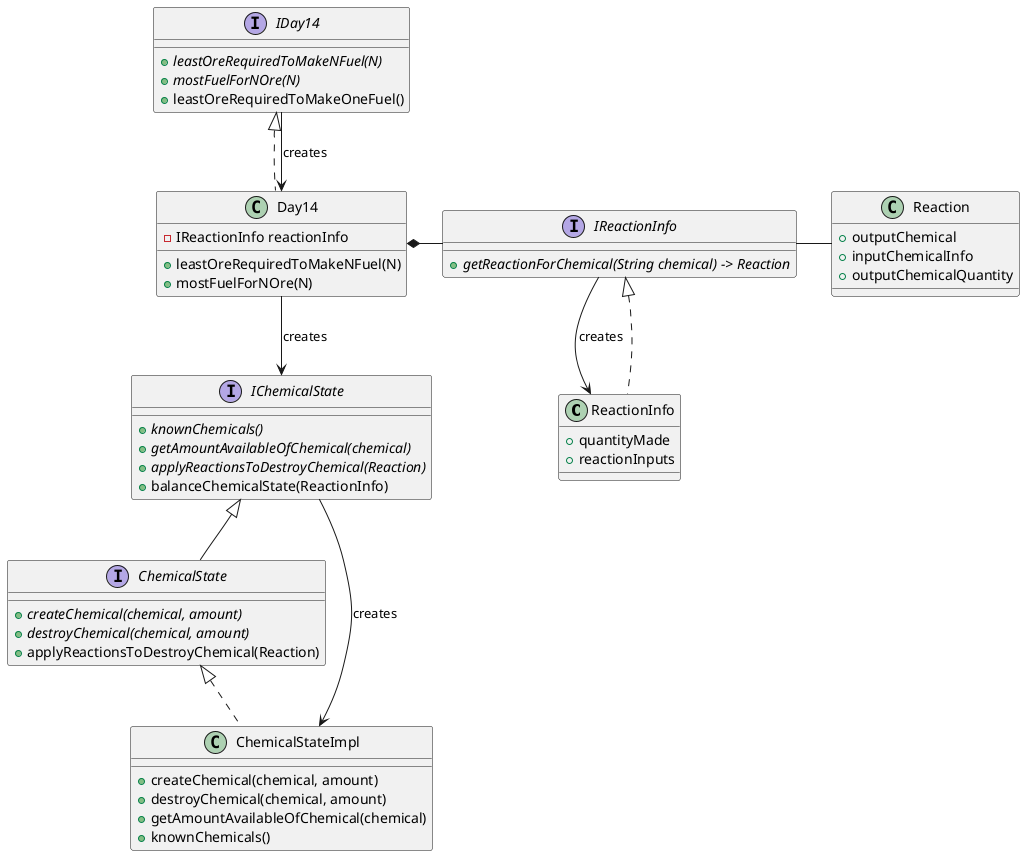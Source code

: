 @startuml
'https://plantuml.com/class-diagram



class ReactionInfo {
+ quantityMade
+ reactionInputs
}


interface IReactionInfo {
+{abstract}getReactionForChemical(String chemical) -> Reaction
}

IReactionInfo - Reaction

class Reaction {
+outputChemical
+inputChemicalInfo
+outputChemicalQuantity
}

interface IDay14 {
+{abstract}leastOreRequiredToMakeNFuel(N)
+{abstract}mostFuelForNOre(N)
+leastOreRequiredToMakeOneFuel()

}

class Day14 {
-IReactionInfo reactionInfo
+leastOreRequiredToMakeNFuel(N)
+mostFuelForNOre(N)

}



IDay14 <|.. Day14

Day14 *- IReactionInfo
IReactionInfo <|.. ReactionInfo

Day14 --> IChemicalState : "creates"

interface IChemicalState {
+ {abstract} knownChemicals()
+ {abstract} getAmountAvailableOfChemical(chemical)
+ {abstract} applyReactionsToDestroyChemical(Reaction)
+balanceChemicalState(ReactionInfo)
}

interface ChemicalState {
+ {abstract} createChemical(chemical, amount)
+ {abstract} destroyChemical(chemical, amount)
+ applyReactionsToDestroyChemical(Reaction)
}

IChemicalState <|-- ChemicalState

ChemicalState <|.. ChemicalStateImpl

class ChemicalStateImpl {
+ createChemical(chemical, amount)
+ destroyChemical(chemical, amount)
+ getAmountAvailableOfChemical(chemical)
+ knownChemicals()
}

IChemicalState --> ChemicalStateImpl: "creates"
IDay14 --> Day14: "creates"
IReactionInfo --> ReactionInfo: "creates"



@enduml